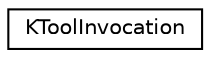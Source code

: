 digraph "Graphical Class Hierarchy"
{
  edge [fontname="Helvetica",fontsize="10",labelfontname="Helvetica",labelfontsize="10"];
  node [fontname="Helvetica",fontsize="10",shape=record];
  rankdir="LR";
  Node0 [label="KToolInvocation",height=0.2,width=0.4,color="black", fillcolor="white", style="filled",URL="$classKToolInvocation.html",tooltip="KToolInvocation: for starting other programs. "];
}
